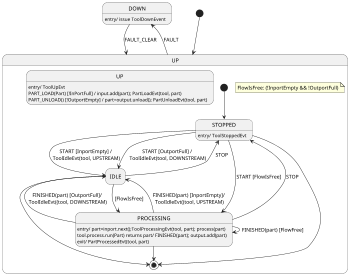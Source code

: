 @startuml
'https://plantuml.com/state-diagram

scale 350 width

hide empty description
state DOWN : entry/ issue ToolDownEvent

[*] --> UP
UP --> DOWN: FAULT
DOWN --> UP: FAULT_CLEAR
state UP {
    state UP: entry/ ToolUpEvt
    state UP: PART_LOAD(Part) [!InPortFull] / input.add(part); PartLoadEvt(tool, part)
    state UP: PART_UNLOAD() [!OutportEmpty] / part=output.unload(); PartUnloadEvt(tool, part)
    state STOPPED: entry/ ToolStoppedEvt
    state IDLE
    state PROCESSING: entry/ part=inport.next();ToolProcessingEvt(tool, part); process(part)
    state PROCESSING: tool.process.run(Part) returns part/ FINISHED(part); output.add(part)

    state PROCESSING: exit/ PartProcessedEvt(tool, part)

    [*] --> STOPPED
    STOPPED --> IDLE: START [InportEmpty] / \nToolIdleEvt(tool, UPSTREAM)
    STOPPED --> IDLE: START [OutportFull] / \nToolIdleEvt(tool, DOWNSTREAM)

    STOPPED --> PROCESSING: START [FlowIsFree]
    PROCESSING --> PROCESSING: FINISHED(part) [FlowFree]
    PROCESSING --> IDLE: FINISHED(part) [InportEmpty]/ \nToolIdleEvt((tool, UPSTREAM)
    PROCESSING --> IDLE: FINISHED(part) [OutportFull]/ \nToolIdleEvt((tool, DOWNSTREAM)
    IDLE --> PROCESSING: [FlowIsFree]


    IDLE --> STOPPED: STOP
    PROCESSING --> STOPPED: STOP

    STOPPED --> [*]
    IDLE --> [*]
    PROCESSING --> [*]

    note as T
        FlowIsFree: (!InportEmpty && !OutportFull)
    end note

}

@enduml